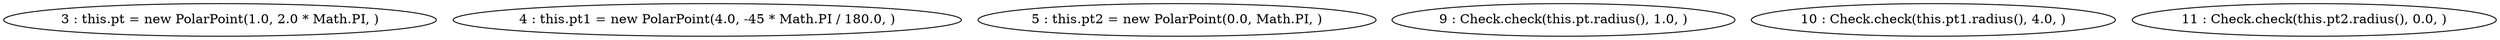 digraph G {
"3 : this.pt = new PolarPoint(1.0, 2.0 * Math.PI, )"
"4 : this.pt1 = new PolarPoint(4.0, -45 * Math.PI / 180.0, )"
"5 : this.pt2 = new PolarPoint(0.0, Math.PI, )"
"9 : Check.check(this.pt.radius(), 1.0, )"
"10 : Check.check(this.pt1.radius(), 4.0, )"
"11 : Check.check(this.pt2.radius(), 0.0, )"
}